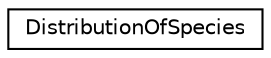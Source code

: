 digraph "Graphical Class Hierarchy"
{
 // LATEX_PDF_SIZE
  edge [fontname="Helvetica",fontsize="10",labelfontname="Helvetica",labelfontsize="10"];
  node [fontname="Helvetica",fontsize="10",shape=record];
  rankdir="LR";
  Node0 [label="DistributionOfSpecies",height=0.2,width=0.4,color="black", fillcolor="white", style="filled",URL="$structDistributionOfSpecies.html",tooltip=" "];
}
